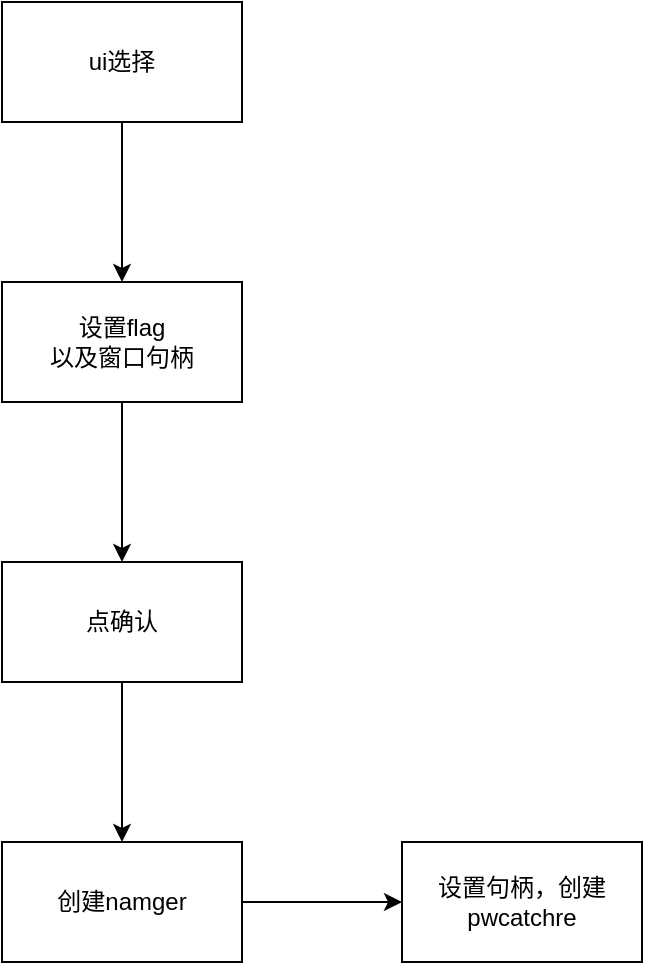 <mxfile version="15.8.8" type="github">
  <diagram id="bAJJgyGo361LRVaVOba3" name="第 1 页">
    <mxGraphModel dx="746" dy="601" grid="1" gridSize="10" guides="1" tooltips="1" connect="1" arrows="1" fold="1" page="1" pageScale="1" pageWidth="827" pageHeight="1169" math="0" shadow="0">
      <root>
        <mxCell id="0" />
        <mxCell id="1" parent="0" />
        <mxCell id="BP7B65Qs-DyubiPBRYJQ-4" value="" style="edgeStyle=orthogonalEdgeStyle;rounded=0;orthogonalLoop=1;jettySize=auto;html=1;" edge="1" parent="1" source="BP7B65Qs-DyubiPBRYJQ-1" target="BP7B65Qs-DyubiPBRYJQ-3">
          <mxGeometry relative="1" as="geometry" />
        </mxCell>
        <mxCell id="BP7B65Qs-DyubiPBRYJQ-1" value="ui选择" style="rounded=0;whiteSpace=wrap;html=1;" vertex="1" parent="1">
          <mxGeometry x="140" y="140" width="120" height="60" as="geometry" />
        </mxCell>
        <mxCell id="BP7B65Qs-DyubiPBRYJQ-6" value="" style="edgeStyle=orthogonalEdgeStyle;rounded=0;orthogonalLoop=1;jettySize=auto;html=1;" edge="1" parent="1" source="BP7B65Qs-DyubiPBRYJQ-3" target="BP7B65Qs-DyubiPBRYJQ-5">
          <mxGeometry relative="1" as="geometry" />
        </mxCell>
        <mxCell id="BP7B65Qs-DyubiPBRYJQ-3" value="设置flag&lt;br&gt;以及窗口句柄" style="whiteSpace=wrap;html=1;rounded=0;" vertex="1" parent="1">
          <mxGeometry x="140" y="280" width="120" height="60" as="geometry" />
        </mxCell>
        <mxCell id="BP7B65Qs-DyubiPBRYJQ-8" value="" style="edgeStyle=orthogonalEdgeStyle;rounded=0;orthogonalLoop=1;jettySize=auto;html=1;" edge="1" parent="1" source="BP7B65Qs-DyubiPBRYJQ-5" target="BP7B65Qs-DyubiPBRYJQ-7">
          <mxGeometry relative="1" as="geometry" />
        </mxCell>
        <mxCell id="BP7B65Qs-DyubiPBRYJQ-5" value="点确认" style="whiteSpace=wrap;html=1;rounded=0;" vertex="1" parent="1">
          <mxGeometry x="140" y="420" width="120" height="60" as="geometry" />
        </mxCell>
        <mxCell id="BP7B65Qs-DyubiPBRYJQ-10" value="" style="edgeStyle=orthogonalEdgeStyle;rounded=0;orthogonalLoop=1;jettySize=auto;html=1;" edge="1" parent="1" source="BP7B65Qs-DyubiPBRYJQ-7" target="BP7B65Qs-DyubiPBRYJQ-9">
          <mxGeometry relative="1" as="geometry" />
        </mxCell>
        <mxCell id="BP7B65Qs-DyubiPBRYJQ-7" value="创建namger" style="whiteSpace=wrap;html=1;rounded=0;" vertex="1" parent="1">
          <mxGeometry x="140" y="560" width="120" height="60" as="geometry" />
        </mxCell>
        <mxCell id="BP7B65Qs-DyubiPBRYJQ-9" value="设置句柄，创建pwcatchre" style="whiteSpace=wrap;html=1;rounded=0;" vertex="1" parent="1">
          <mxGeometry x="340" y="560" width="120" height="60" as="geometry" />
        </mxCell>
      </root>
    </mxGraphModel>
  </diagram>
</mxfile>
